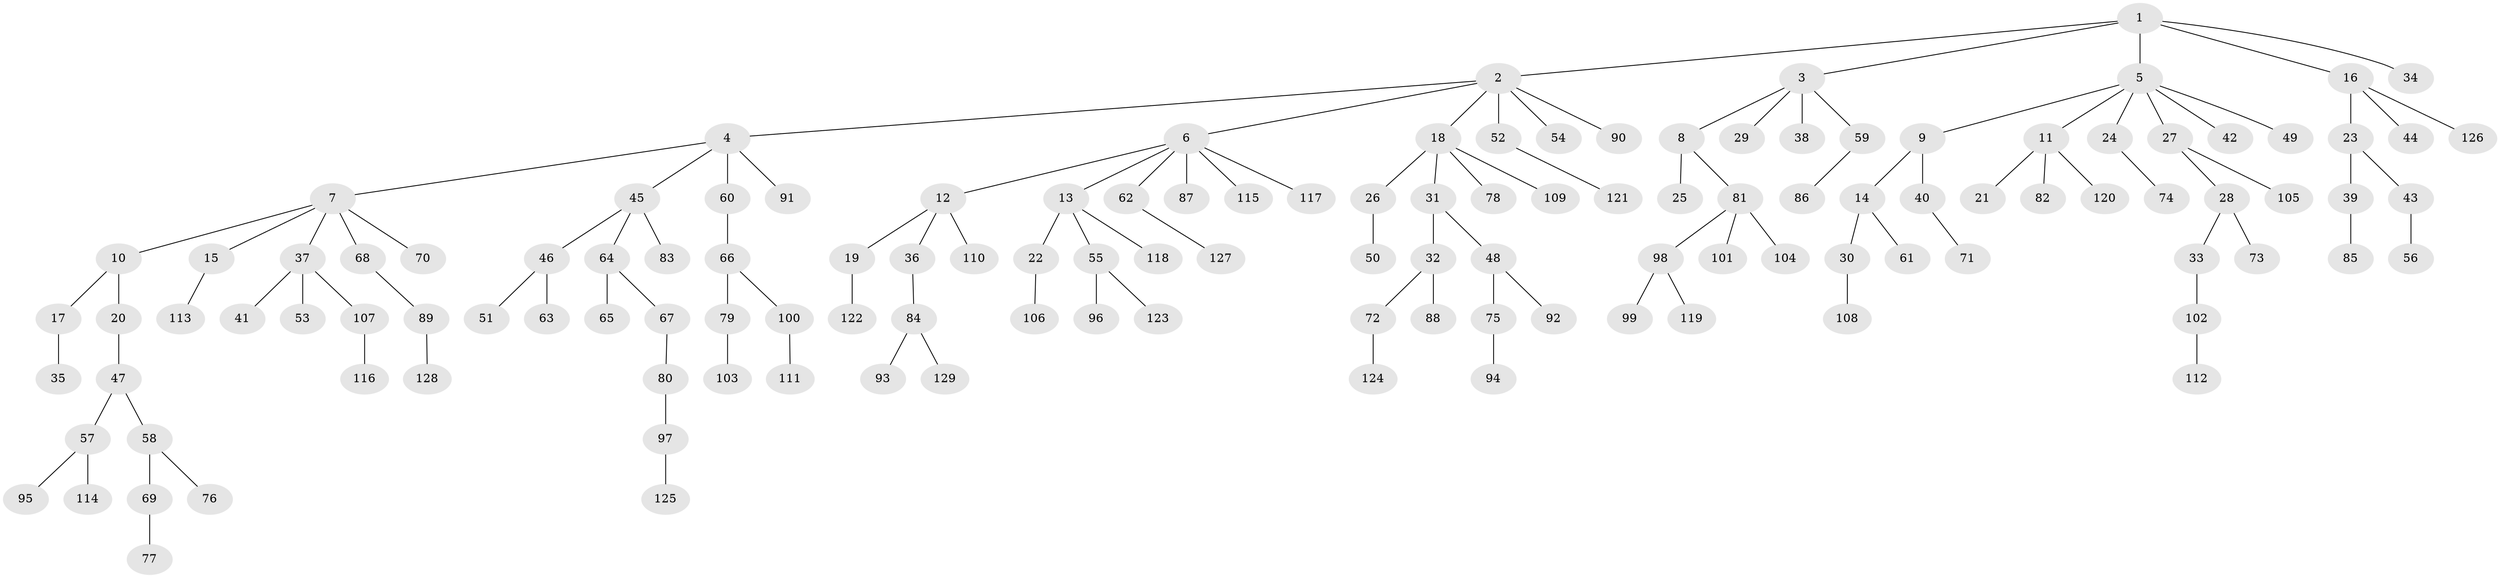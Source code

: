 // coarse degree distribution, {1: 0.9473684210526315, 2: 0.02631578947368421, 36: 0.02631578947368421}
// Generated by graph-tools (version 1.1) at 2025/56/03/04/25 21:56:04]
// undirected, 129 vertices, 128 edges
graph export_dot {
graph [start="1"]
  node [color=gray90,style=filled];
  1;
  2;
  3;
  4;
  5;
  6;
  7;
  8;
  9;
  10;
  11;
  12;
  13;
  14;
  15;
  16;
  17;
  18;
  19;
  20;
  21;
  22;
  23;
  24;
  25;
  26;
  27;
  28;
  29;
  30;
  31;
  32;
  33;
  34;
  35;
  36;
  37;
  38;
  39;
  40;
  41;
  42;
  43;
  44;
  45;
  46;
  47;
  48;
  49;
  50;
  51;
  52;
  53;
  54;
  55;
  56;
  57;
  58;
  59;
  60;
  61;
  62;
  63;
  64;
  65;
  66;
  67;
  68;
  69;
  70;
  71;
  72;
  73;
  74;
  75;
  76;
  77;
  78;
  79;
  80;
  81;
  82;
  83;
  84;
  85;
  86;
  87;
  88;
  89;
  90;
  91;
  92;
  93;
  94;
  95;
  96;
  97;
  98;
  99;
  100;
  101;
  102;
  103;
  104;
  105;
  106;
  107;
  108;
  109;
  110;
  111;
  112;
  113;
  114;
  115;
  116;
  117;
  118;
  119;
  120;
  121;
  122;
  123;
  124;
  125;
  126;
  127;
  128;
  129;
  1 -- 2;
  1 -- 3;
  1 -- 5;
  1 -- 16;
  1 -- 34;
  2 -- 4;
  2 -- 6;
  2 -- 18;
  2 -- 52;
  2 -- 54;
  2 -- 90;
  3 -- 8;
  3 -- 29;
  3 -- 38;
  3 -- 59;
  4 -- 7;
  4 -- 45;
  4 -- 60;
  4 -- 91;
  5 -- 9;
  5 -- 11;
  5 -- 24;
  5 -- 27;
  5 -- 42;
  5 -- 49;
  6 -- 12;
  6 -- 13;
  6 -- 62;
  6 -- 87;
  6 -- 115;
  6 -- 117;
  7 -- 10;
  7 -- 15;
  7 -- 37;
  7 -- 68;
  7 -- 70;
  8 -- 25;
  8 -- 81;
  9 -- 14;
  9 -- 40;
  10 -- 17;
  10 -- 20;
  11 -- 21;
  11 -- 82;
  11 -- 120;
  12 -- 19;
  12 -- 36;
  12 -- 110;
  13 -- 22;
  13 -- 55;
  13 -- 118;
  14 -- 30;
  14 -- 61;
  15 -- 113;
  16 -- 23;
  16 -- 44;
  16 -- 126;
  17 -- 35;
  18 -- 26;
  18 -- 31;
  18 -- 78;
  18 -- 109;
  19 -- 122;
  20 -- 47;
  22 -- 106;
  23 -- 39;
  23 -- 43;
  24 -- 74;
  26 -- 50;
  27 -- 28;
  27 -- 105;
  28 -- 33;
  28 -- 73;
  30 -- 108;
  31 -- 32;
  31 -- 48;
  32 -- 72;
  32 -- 88;
  33 -- 102;
  36 -- 84;
  37 -- 41;
  37 -- 53;
  37 -- 107;
  39 -- 85;
  40 -- 71;
  43 -- 56;
  45 -- 46;
  45 -- 64;
  45 -- 83;
  46 -- 51;
  46 -- 63;
  47 -- 57;
  47 -- 58;
  48 -- 75;
  48 -- 92;
  52 -- 121;
  55 -- 96;
  55 -- 123;
  57 -- 95;
  57 -- 114;
  58 -- 69;
  58 -- 76;
  59 -- 86;
  60 -- 66;
  62 -- 127;
  64 -- 65;
  64 -- 67;
  66 -- 79;
  66 -- 100;
  67 -- 80;
  68 -- 89;
  69 -- 77;
  72 -- 124;
  75 -- 94;
  79 -- 103;
  80 -- 97;
  81 -- 98;
  81 -- 101;
  81 -- 104;
  84 -- 93;
  84 -- 129;
  89 -- 128;
  97 -- 125;
  98 -- 99;
  98 -- 119;
  100 -- 111;
  102 -- 112;
  107 -- 116;
}
